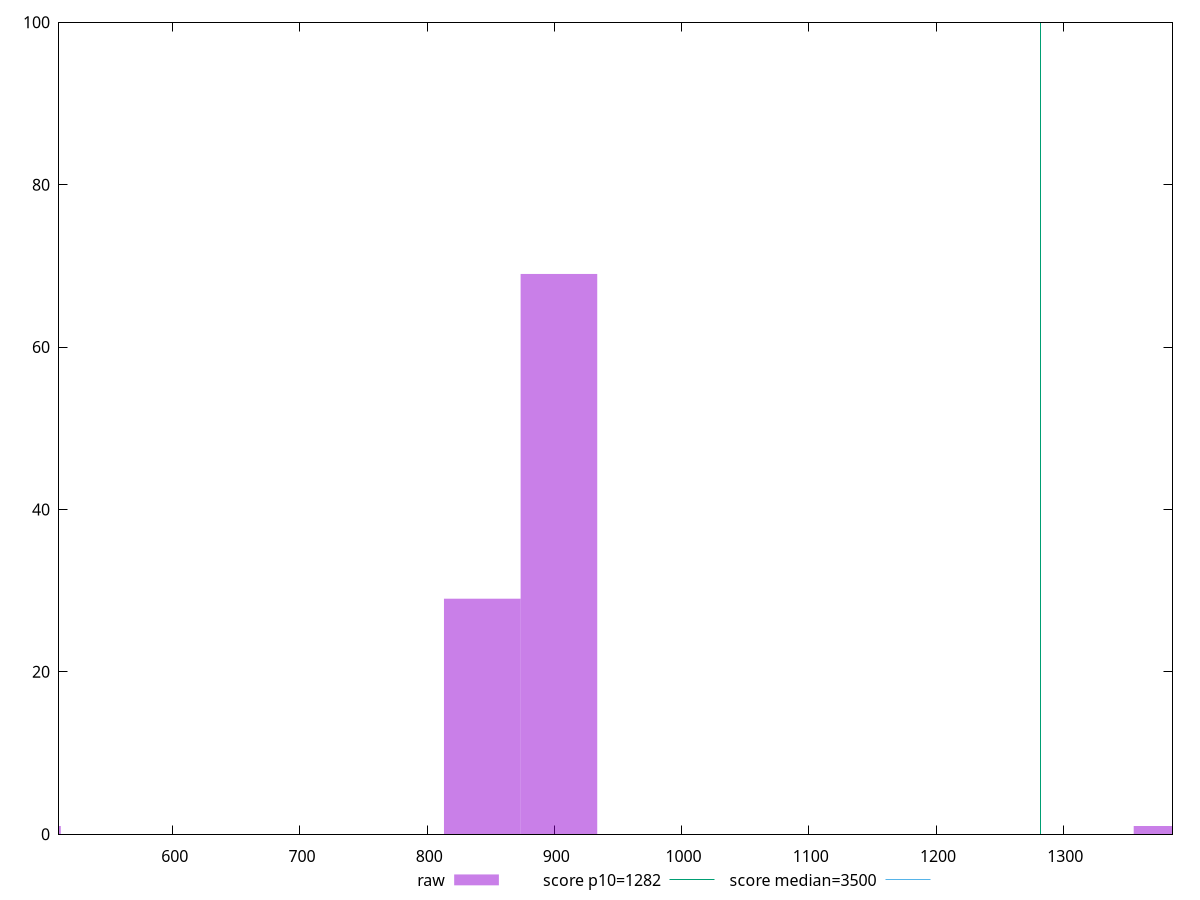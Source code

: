 reset

$raw <<EOF
1385.509352653485 1
903.5930560783597 69
843.3535190064691 29
481.9162965751252 1
EOF

set key outside below
set boxwidth 60.23953707189065
set xrange [510.6440000000002:1385.8840000000005]
set yrange [0:100]
set trange [0:100]
set style fill transparent solid 0.5 noborder

set parametric
set terminal svg size 640, 490 enhanced background rgb 'white'
set output "reports/report_00030_2021-02-24T20-42-31.540Z/bootup-time/samples/astro/raw/histogram.svg"

plot $raw title "raw" with boxes, \
     1282,t title "score p10=1282", \
     3500,t title "score median=3500"

reset

